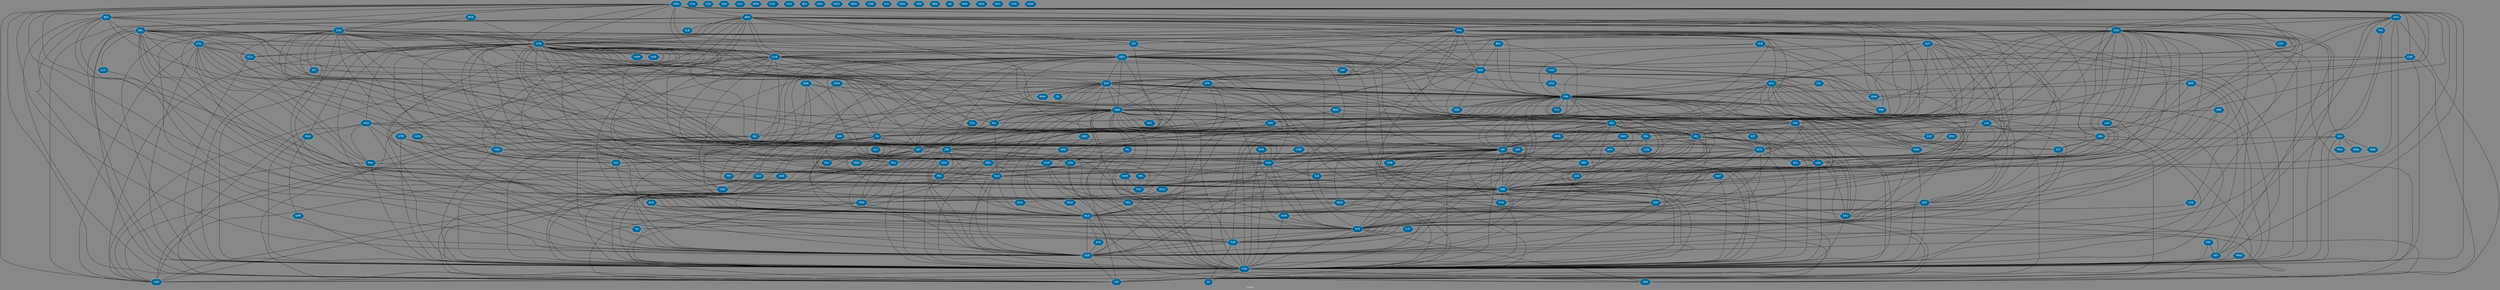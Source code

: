 // Countries together in item graph
graph {
	graph [bgcolor="#888888" fontcolor=white fontsize=12 label="Graph" outputorder=edgesfirst overlap=prism]
	node [color=white fillcolor="#006699" fontcolor=white fontname=Helvetica shape=hexagon style=filled]
	edge [arrowhead=open color=black fontcolor=white fontname=Courier fontsize=12]
		MYS [label=MYS]
		UKR [label=UKR]
		ISR [label=ISR]
		PSE [label=PSE]
		USA [label=USA]
		CHN [label=CHN]
		DEU [label=DEU]
		FRA [label=FRA]
		SGP [label=SGP]
		AUS [label=AUS]
		RUS [label=RUS]
		GEO [label=GEO]
		IRQ [label=IRQ]
		SYR [label=SYR]
		BRA [label=BRA]
		HKG [label=HKG]
		NGA [label=NGA]
		IDN [label=IDN]
		AFG [label=AFG]
		JPN [label=JPN]
		PAK [label=PAK]
		EGY [label=EGY]
		NLD [label=NLD]
		VAT [label=VAT]
		KOR [label=KOR]
		CAN [label=CAN]
		THA [label=THA]
		CUB [label=CUB]
		SLE [label=SLE]
		SVN [label=SVN]
		ZAF [label=ZAF]
		POL [label=POL]
		CYP [label=CYP]
		KWT [label=KWT]
		TUR [label=TUR]
		TWN [label=TWN]
		MLI [label=MLI]
		ALB [label=ALB]
		NIC [label=NIC]
		CRI [label=CRI]
		GBR [label=GBR]
		MAR [label=MAR]
		GRC [label=GRC]
		LBY [label=LBY]
		YEM [label=YEM]
		SAU [label=SAU]
		UGA [label=UGA]
		SDN [label=SDN]
		IRN [label=IRN]
		MAC [label=MAC]
		SOM [label=SOM]
		MEX [label=MEX]
		PER [label=PER]
		LBR [label=LBR]
		LBN [label=LBN]
		ARG [label=ARG]
		LKA [label=LKA]
		HND [label=HND]
		ESP [label=ESP]
		QAT [label=QAT]
		BEL [label=BEL]
		DZA [label=DZA]
		JAM [label=JAM]
		COL [label=COL]
		PAN [label=PAN]
		VEN [label=VEN]
		KHM [label=KHM]
		TUN [label=TUN]
		CHL [label=CHL]
		KEN [label=KEN]
		IND [label=IND]
		GTM [label=GTM]
		MMR [label=MMR]
		ITA [label=ITA]
		BFA [label=BFA]
		MLT [label=MLT]
		BGR [label=BGR]
		AZE [label=AZE]
		AUT [label=AUT]
		NOR [label=NOR]
		SEN [label=SEN]
		SLV [label=SLV]
		IRL [label=IRL]
		CMR [label=CMR]
		COG [label=COG]
		PRK [label=PRK]
		ECU [label=ECU]
		CZE [label=CZE]
		ROU [label=ROU]
		TZA [label=TZA]
		XK [label=XK]
		PHL [label=PHL]
		GIN [label=GIN]
		PNG [label=PNG]
		KAZ [label=KAZ]
		SSD [label=SSD]
		BOL [label=BOL]
		MDV [label=MDV]
		URY [label=URY]
		ETH [label=ETH]
		BRN [label=BRN]
		SWE [label=SWE]
		BIH [label=BIH]
		ISL [label=ISL]
		JOR [label=JOR]
		HUN [label=HUN]
		BHR [label=BHR]
		CAF [label=CAF]
		CHE [label=CHE]
		ARE [label=ARE]
		GHA [label=GHA]
		SVK [label=SVK]
		BGD [label=BGD]
		HTI [label=HTI]
		GNQ [label=GNQ]
		SYC [label=SYC]
		NZL [label=NZL]
		NPL [label=NPL]
		MCO [label=MCO]
		BLR [label=BLR]
		CIV [label=CIV]
		"CXR " [label="CXR "]
		PRT [label=PRT]
		VNM [label=VNM]
		SRB [label=SRB]
		KGZ [label=KGZ]
		DNK [label=DNK]
		PRY [label=PRY]
		NER [label=NER]
		RWA [label=RWA]
		LTU [label=LTU]
		BDI [label=BDI]
		MKD [label=MKD]
		NRU [label=NRU]
		ESH [label=ESH]
		MNG [label=MNG]
		GAB [label=GAB]
		FIN [label=FIN]
		"CCK " [label="CCK "]
		COD [label=COD]
		BHS [label=BHS]
		TCD [label=TCD]
		MOZ [label=MOZ]
		LUX [label=LUX]
		MDG [label=MDG]
		ZWE [label=ZWE]
		FLK [label=FLK]
		DOM [label=DOM]
		HRV [label=HRV]
		ZMB [label=ZMB]
		SWZ [label=SWZ]
		UZB [label=UZB]
		MDA [label=MDA]
		TKM [label=TKM]
		BEN [label=BEN]
		LIE [label=LIE]
		MWI [label=MWI]
		LAO [label=LAO]
		SLB [label=SLB]
		EST [label=EST]
		DMA [label=DMA]
		GRD [label=GRD]
		TJK [label=TJK]
		GUY [label=GUY]
		SMR [label=SMR]
		COK [label=COK]
		NAM [label=NAM]
		GNB [label=GNB]
			IRL -- UKR [weight=1]
			DEU -- ITA [weight=11]
			COL -- ECU [weight=2]
			IDN -- MYS [weight=5]
			FRA -- NLD [weight=1]
			IND -- PSE [weight=1]
			USA -- VAT [weight=8]
			CHN -- NPL [weight=13]
			FRA -- IRN [weight=9]
			CAN -- MLI [weight=3]
			IND -- SAU [weight=1]
			ARG -- USA [weight=11]
			ISR -- TUR [weight=39]
			MAC -- SMR [weight=1]
			BEL -- ECU [weight=1]
			IND -- JPN [weight=2]
			ESP -- RWA [weight=1]
			AUS -- "CCK " [weight=4]
			JAM -- NGA [weight=1]
			BFA -- DZA [weight=12]
			CHL -- NIC [weight=1]
			TWN -- VAT [weight=1]
			LAO -- MMR [weight=1]
			CAN -- PSE [weight=1]
			ISR -- PER [weight=2]
			CHN -- GHA [weight=1]
			CHE -- USA [weight=1]
			ISR -- NLD [weight=2]
			JPN -- PHL [weight=2]
			AUS -- JPN [weight=16]
			AUT -- ISR [weight=4]
			PSE -- ROU [weight=2]
			CUB -- MYS [weight=4]
			CHN -- PRK [weight=16]
			LBY -- USA [weight=25]
			ESP -- MLT [weight=1]
			ARG -- DEU [weight=12]
			BEL -- PSE [weight=3]
			HUN -- ISR [weight=1]
			ISR -- SDN [weight=1]
			USA -- YEM [weight=2]
			JPN -- TWN [weight=1]
			ARG -- URY [weight=1]
			LAO -- THA [weight=1]
			CHN -- SDN [weight=1]
			AUS -- ISR [weight=3]
			MEX -- PRK [weight=3]
			ISR -- VEN [weight=4]
			FIN -- USA [weight=1]
			DOM -- NIC [weight=1]
			CHL -- PSE [weight=4]
			CAN -- SLV [weight=1]
			ISR -- QAT [weight=3]
			KOR -- PRK [weight=32]
			NGA -- USA [weight=7]
			KOR -- USA [weight=2]
			ISR -- SLV [weight=2]
			AUT -- IRQ [weight=1]
			EGY -- PSE [weight=146]
			CHN -- IRQ [weight=8]
			MYS -- NZL [weight=8]
			FRA -- LBY [weight=19]
			ARG -- IRN [weight=2]
			CHN -- IND [weight=17]
			CUB -- ESP [weight=1]
			LKA -- ZAF [weight=8]
			AUS -- IRQ [weight=3]
			KHM -- USA [weight=3]
			DZA -- MAR [weight=1]
			NLD -- UKR [weight=68]
			CAN -- CHN [weight=7]
			FRA -- SAU [weight=1]
			CHE -- DZA [weight=2]
			DZA -- PSE [weight=2]
			GBR -- IND [weight=4]
			CHN -- JPN [weight=46]
			MCO -- POL [weight=1]
			ARG -- FRA [weight=3]
			LBN -- SYR [weight=19]
			ESP -- MYS [weight=1]
			BGD -- IND [weight=2]
			CHN -- FRA [weight=1]
			GRC -- UKR [weight=1]
			BIH -- MKD [weight=1]
			DNK -- SYR [weight=2]
			AFG -- YEM [weight=1]
			PHL -- TWN [weight=5]
			SGP -- USA [weight=2]
			LKA -- VAT [weight=2]
			BOL -- VAT [weight=7]
			PSE -- QAT [weight=20]
			KEN -- USA [weight=1]
			CHL -- VAT [weight=5]
			GEO -- RUS [weight=2]
			AUS -- GBR [weight=7]
			BRA -- UKR [weight=4]
			IRN -- RUS [weight=8]
			LBY -- VEN [weight=1]
			IND -- ITA [weight=2]
			ARE -- QAT [weight=1]
			IND -- NGA [weight=2]
			BRA -- LBY [weight=1]
			CHL -- DEU [weight=1]
			MEX -- PSE [weight=2]
			MLI -- TWN [weight=1]
			BOL -- CHN [weight=1]
			ALB -- MKD [weight=3]
			BEL -- COL [weight=2]
			IRL -- LBN [weight=1]
			BGR -- FRA [weight=1]
			HTI -- USA [weight=2]
			ALB -- DEU [weight=1]
			CHN -- ITA [weight=1]
			NLD -- USA [weight=6]
			FRA -- SYR [weight=3]
			CRI -- MEX [weight=1]
			MEX -- USA [weight=32]
			CAN -- CUB [weight=4]
			IRQ -- PSE [weight=1]
			CAN -- FRA [weight=1]
			SOM -- USA [weight=4]
			BGR -- USA [weight=1]
			FRA -- TWN [weight=5]
			FRA -- RUS [weight=50]
			SWE -- UGA [weight=1]
			HTI -- IRQ [weight=1]
			BRA -- NLD [weight=5]
			POL -- RUS [weight=11]
			MEX -- VAT [weight=3]
			AUS -- MDV [weight=1]
			BFA -- MLI [weight=2]
			DNK -- SDN [weight=2]
			GBR -- USA [weight=33]
			GIN -- LBR [weight=3]
			ESP -- ISL [weight=1]
			CHN -- GAB [weight=1]
			AUS -- UKR [weight=35]
			SYR -- USA [weight=27]
			ISR -- JOR [weight=6]
			COL -- ISR [weight=1]
			CUB -- FRA [weight=1]
			SLV -- TWN [weight=1]
			ITA -- LBY [weight=6]
			ISR -- SYR [weight=3]
			LBY -- PHL [weight=1]
			COG -- USA [weight=1]
			DNK -- GBR [weight=1]
			IRQ -- USA [weight=61]
			CHE -- VAT [weight=1]
			HKG -- MAC [weight=2]
			FRA -- IRQ [weight=17]
			AUS -- IDN [weight=1]
			TWN -- UKR [weight=2]
			RUS -- SVK [weight=1]
			LBN -- PRK [weight=3]
			GTM -- HND [weight=2]
			BRA -- COL [weight=3]
			ARG -- GBR [weight=2]
			IRL -- USA [weight=3]
			AUS -- LAO [weight=1]
			BGD -- GRC [weight=1]
			PSE -- SYR [weight=4]
			AUS -- RUS [weight=30]
			CRI -- CUB [weight=1]
			MMR -- THA [weight=3]
			JPN -- UKR [weight=3]
			ETH -- FRA [weight=1]
			AUS -- PHL [weight=5]
			BIH -- LBY [weight=3]
			ISR -- NOR [weight=1]
			USA -- VEN [weight=23]
			AUT -- USA [weight=1]
			BRA -- PSE [weight=3]
			CAN -- SOM [weight=1]
			DOM -- FRA [weight=1]
			ETH -- GBR [weight=2]
			COL -- USA [weight=4]
			CHN -- MYS [weight=4]
			BEL -- LUX [weight=1]
			HKG -- TUR [weight=2]
			BHR -- USA [weight=6]
			EGY -- TUR [weight=8]
			IND -- NPL [weight=9]
			BRA -- DEU [weight=23]
			FRA -- SDN [weight=1]
			CHN -- TZA [weight=1]
			CUB -- MEX [weight=2]
			IND -- PER [weight=1]
			DEU -- JPN [weight=1]
			DEU -- MEX [weight=2]
			ESP -- PRT [weight=2]
			CAN -- USA [weight=9]
			AFG -- PSE [weight=1]
			BRA -- RUS [weight=6]
			GBR -- YEM [weight=7]
			BOL -- MMR [weight=1]
			URY -- USA [weight=10]
			CHN -- TUR [weight=1]
			CHN -- THA [weight=5]
			SLE -- USA [weight=1]
			GBR -- MLI [weight=1]
			ARG -- CUB [weight=1]
			FRA -- MAR [weight=4]
			KWT -- USA [weight=1]
			FRA -- IND [weight=1]
			PHL -- USA [weight=2]
			CHL -- CUB [weight=1]
			CAN -- RUS [weight=7]
			DOM -- ITA [weight=1]
			CAN -- DZA [weight=3]
			DNK -- SSD [weight=2]
			SMR -- USA [weight=1]
			CAN -- SYR [weight=3]
			SSD -- UGA [weight=1]
			CHN -- MDV [weight=1]
			ITA -- MLT [weight=1]
			ITA -- UKR [weight=4]
			BIH -- NLD [weight=1]
			NIC -- VEN [weight=1]
			TUR -- USA [weight=10]
			FRA -- MLI [weight=42]
			LBY -- TUR [weight=7]
			JPN -- NGA [weight=1]
			DEU -- ESP [weight=1]
			EGY -- MAR [weight=1]
			EGY -- FRA [weight=4]
			COL -- RUS [weight=2]
			NOR -- USA [weight=1]
			ARG -- VEN [weight=1]
			AUS -- KEN [weight=1]
			MLI -- UKR [weight=1]
			BRA -- CRI [weight=1]
			CUB -- RUS [weight=41]
			PSE -- VEN [weight=4]
			CHL -- PER [weight=5]
			BEL -- USA [weight=2]
			AFG -- FIN [weight=5]
			COL -- CUB [weight=2]
			EGY -- QAT [weight=4]
			JPN -- THA [weight=1]
			AUS -- USA [weight=7]
			BRA -- SLB [weight=1]
			GHA -- USA [weight=4]
			AUT -- SYR [weight=1]
			LBY -- UKR [weight=2]
			EGY -- ISR [weight=96]
			PAN -- PRK [weight=5]
			NGA -- PRT [weight=1]
			GBR -- HKG [weight=11]
			DEU -- LBY [weight=1]
			GBR -- LBY [weight=14]
			IRQ -- RUS [weight=4]
			JPN -- PRK [weight=29]
			BLR -- UKR [weight=6]
			GBR -- SLE [weight=1]
			SYC -- UKR [weight=4]
			GIN -- SLE [weight=3]
			CHL -- HND [weight=2]
			FRA -- SYC [weight=2]
			CUB -- MLI [weight=1]
			IRQ -- SAU [weight=31]
			IRQ -- SYR [weight=37]
			DEU -- VAT [weight=2]
			NPL -- THA [weight=4]
			ISR -- USA [weight=197]
			CHN -- PSE [weight=5]
			GBR -- RUS [weight=86]
			KEN -- SOM [weight=5]
			MYS -- UKR [weight=287]
			CHL -- USA [weight=5]
			BEL -- GBR [weight=2]
			DZA -- MLI [weight=38]
			POL -- USA [weight=23]
			IND -- UKR [weight=1]
			BOL -- USA [weight=3]
			GBR -- SYR [weight=25]
			GEO -- JAM [weight=2]
			GIN -- PNG [weight=5]
			BGR -- RUS [weight=2]
			ISR -- PSE [weight=2891]
			HND -- USA [weight=11]
			IND -- PAK [weight=6]
			AUS -- DEU [weight=1]
			GBR -- NGA [weight=2]
			CHN -- KEN [weight=1]
			EGY -- JOR [weight=1]
			BGR -- LBN [weight=1]
			ESP -- MLI [weight=2]
			IRN -- MYS [weight=1]
			BOL -- PSE [weight=9]
			ESP -- FRA [weight=4]
			NLD -- RUS [weight=40]
			KWT -- PSE [weight=2]
			TUR -- UKR [weight=1]
			BOL -- ISR [weight=10]
			BFA -- FRA [weight=1]
			ARG -- CHL [weight=2]
			CHN -- MMR [weight=4]
			AFG -- AUS [weight=8]
			CUB -- PRK [weight=2]
			AUS -- ETH [weight=1]
			COL -- PAN [weight=2]
			LBY -- MLT [weight=5]
			CHN -- SSD [weight=1]
			CIV -- FRA [weight=3]
			CAN -- TJK [weight=1]
			IRQ -- NGA [weight=1]
			QAT -- TUR [weight=5]
			JPN -- MEX [weight=2]
			CHN -- SGP [weight=1]
			ITA -- SDN [weight=19]
			FRA -- NGA [weight=1]
			GTM -- USA [weight=1]
			BOL -- RUS [weight=1]
			KEN -- RUS [weight=3]
			FRA -- LBN [weight=2]
			GBR -- PRK [weight=3]
			DEU -- NGA [weight=1]
			FRA -- MYS [weight=6]
			FRA -- SRB [weight=1]
			LKA -- USA [weight=1]
			ARG -- GHA [weight=1]
			JOR -- PSE [weight=3]
			SDN -- USA [weight=3]
			ISR -- RUS [weight=2]
			ARG -- CHE [weight=4]
			ESP -- ITA [weight=2]
			DEU -- VEN [weight=2]
			HKG -- NIC [weight=2]
			BRA -- FRA [weight=1]
			PSE -- TUR [weight=20]
			CAN -- ISR [weight=5]
			CAN -- MYS [weight=1]
			BEL -- NLD [weight=1]
			AUS -- POL [weight=1]
			ESP -- LBY [weight=11]
			CHN -- MLT [weight=2]
			IRQ -- TUR [weight=21]
			ARG -- BRA [weight=13]
			JPN -- KOR [weight=9]
			FRA -- VAT [weight=8]
			AUS -- SYR [weight=5]
			CAN -- DEU [weight=2]
			GBR -- NLD [weight=4]
			CHL -- SLV [weight=1]
			BEL -- SYR [weight=1]
			MDA -- RUS [weight=2]
			LKA -- PHL [weight=2]
			IND -- IRQ [weight=38]
			SSD -- USA [weight=2]
			BEL -- DZA [weight=5]
			FRA -- QAT [weight=1]
			KOR -- UKR [weight=1]
			BEL -- RUS [weight=2]
			BRA -- MYS [weight=1]
			NIC -- PAN [weight=4]
			ISR -- MDV [weight=1]
			PSE -- SGP [weight=2]
			CUB -- USA [weight=16]
			ROU -- RUS [weight=1]
			PAN -- USA [weight=1]
			CHN -- VEN [weight=14]
			LBR -- SLE [weight=8]
			COD -- COG [weight=2]
			NGA -- SYR [weight=1]
			COL -- HND [weight=1]
			ISR -- MEX [weight=2]
			FRA -- UKR [weight=30]
			COG -- FRA [weight=1]
			PER -- PSE [weight=1]
			DEU -- DZA [weight=2]
			SYR -- URY [weight=1]
			AUS -- ZAF [weight=7]
			AUS -- NLD [weight=18]
			CRI -- NIC [weight=1]
			PSE -- SAU [weight=3]
			CHN -- HKG [weight=32]
			HKG -- USA [weight=5]
			FRA -- IDN [weight=2]
			ALB -- SRB [weight=1]
			SYR -- TUR [weight=11]
			CHN -- MAC [weight=7]
			NGA -- UKR [weight=1]
			GRC -- LBY [weight=3]
			ARG -- BOL [weight=2]
			ITA -- LTU [weight=1]
			CAN -- HUN [weight=1]
			SAU -- YEM [weight=7]
			ESP -- PSE [weight=9]
			MNG -- USA [weight=2]
			NLD -- PSE [weight=1]
			CUB -- UKR [weight=7]
			GBR -- ROU [weight=1]
			MLI -- NLD [weight=1]
			ESH -- MAR [weight=5]
			DEU -- GBR [weight=18]
			BRA -- USA [weight=9]
			NGA -- NOR [weight=1]
			ARG -- VAT [weight=8]
			CAN -- TUN [weight=1]
			CHN -- DEU [weight=20]
			BHR -- SYR [weight=1]
			DEU -- ROU [weight=1]
			LBR -- USA [weight=9]
			FRA -- JOR [weight=1]
			AUS -- LBN [weight=2]
			CHN -- ISR [weight=5]
			CAN -- JPN [weight=1]
			CHN -- ZAF [weight=1]
			JOR -- SYR [weight=11]
			CHN -- UGA [weight=2]
			ETH -- SDN [weight=1]
			CUB -- IRN [weight=1]
			BFA -- CUB [weight=1]
			PRK -- USA [weight=17]
			HKG -- PAN [weight=1]
			ARG -- CHN [weight=20]
			ARG -- CAN [weight=1]
			TUR -- XK [weight=1]
			CAF -- UGA [weight=1]
			AUT -- RUS [weight=1]
			AUS -- EGY [weight=3]
			BEL -- MLI [weight=2]
			BRA -- VAT [weight=1]
			BOL -- COL [weight=4]
			DEU -- PHL [weight=1]
			QAT -- USA [weight=2]
			BRA -- ECU [weight=1]
			FRA -- NER [weight=1]
			IND -- USA [weight=32]
			IRN -- SDN [weight=1]
			CAF -- COG [weight=4]
			CHN -- TWN [weight=9]
			ISR -- VAT [weight=4]
			ARG -- PSE [weight=4]
			CAN -- ESP [weight=1]
			DZA -- FRA [weight=40]
			CHN -- VNM [weight=6]
			RUS -- TUR [weight=1]
			EGY -- USA [weight=9]
			EST -- MYS [weight=1]
			CHL -- CHN [weight=3]
			LBY -- MKD [weight=1]
			GBR -- IRL [weight=3]
			CAN -- LBY [weight=3]
			BEL -- ITA [weight=2]
			HND -- MEX [weight=1]
			PRY -- URY [weight=1]
			FRA -- GRC [weight=1]
			IRN -- PSE [weight=31]
			IDN -- SYC [weight=1]
			CUB -- HND [weight=1]
			TUN -- USA [weight=3]
			FIN -- UKR [weight=2]
			IND -- ISR [weight=1]
			SGP -- UKR [weight=1]
			MYS -- NGA [weight=1]
			FRA -- USA [weight=23]
			CIV -- GHA [weight=1]
			JAM -- USA [weight=1]
			ESP -- SYR [weight=1]
			FRA -- GBR [weight=25]
			IRN -- IRQ [weight=30]
			AUT -- PSE [weight=1]
			SWE -- SYR [weight=1]
			BHR -- NGA [weight=1]
			ARG -- BEL [weight=2]
			IRQ -- UKR [weight=2]
			BHS -- CAN [weight=1]
			GBR -- TWN [weight=1]
			MEX -- POL [weight=1]
			IND -- THA [weight=1]
			ESP -- VEN [weight=1]
			TWN -- USA [weight=1]
			KHM -- THA [weight=4]
			LUX -- SYR [weight=1]
			DEU -- NLD [weight=1]
			BOL -- UKR [weight=2]
			GIN -- GNB [weight=1]
			CHL -- KOR [weight=1]
			IRQ -- JOR [weight=4]
			CHN -- PHL [weight=22]
			ARG -- ISR [weight=5]
			CAN -- PAN [weight=1]
			RUS -- UKR [weight=789]
			ITA -- USA [weight=7]
			DZA -- NGA [weight=2]
			GTM -- MEX [weight=33]
			IRN -- USA [weight=44]
			FRA -- PSE [weight=109]
			GBR -- POL [weight=3]
			QAT -- SAU [weight=4]
			IRQ -- JPN [weight=1]
			NGA -- THA [weight=1]
			DZA -- TUN [weight=5]
			BRA -- SYC [weight=1]
			ESP -- USA [weight=3]
			CHN -- KOR [weight=38]
			DEU -- SRB [weight=1]
			BEL -- UKR [weight=17]
			DEU -- MYS [weight=7]
			PAN -- VEN [weight=4]
			AFG -- UKR [weight=3]
			DEU -- UKR [weight=62]
			PSE -- RUS [weight=2]
			EGY -- SAU [weight=1]
			ISR -- SGP [weight=1]
			IND -- MMR [weight=2]
			GRD -- KEN [weight=1]
			MAR -- USA [weight=1]
			CHN -- LBR [weight=1]
			DEU -- SGP [weight=1]
			GIN -- GNQ [weight=1]
			CAN -- UKR [weight=4]
			SYR -- YEM [weight=2]
			GBR -- TZA [weight=1]
			GBR -- ITA [weight=4]
			HND -- SLV [weight=1]
			CHL -- CRI [weight=1]
			CHL -- DZA [weight=3]
			ESP -- SOM [weight=1]
			GBR -- HRV [weight=1]
			DEU -- TUR [weight=2]
			ISR -- ZMB [weight=1]
			FRA -- TCD [weight=1]
			BRA -- GHA [weight=2]
			KOR -- RUS [weight=2]
			RUS -- USA [weight=369]
			LBN -- USA [weight=3]
			PRK -- PSE [weight=4]
			ESP -- NIC [weight=1]
			FRA -- ITA [weight=11]
			DNK -- FRA [weight=1]
			BRA -- VEN [weight=1]
			FRA -- ISR [weight=59]
			BRA -- CHN [weight=31]
			FRA -- ZAF [weight=1]
			AUS -- CHN [weight=18]
			DZA -- EGY [weight=2]
			CHN -- PAK [weight=1]
			NGA -- SLE [weight=1]
			SDN -- VAT [weight=15]
			IRQ -- VAT [weight=7]
			ETH -- YEM [weight=1]
			CHE -- FRA [weight=6]
			BRA -- IND [weight=4]
			ITA -- SWE [weight=1]
			PSE -- TUN [weight=1]
			COL -- ESP [weight=8]
			GBR -- IRN [weight=8]
			BRA -- CUB [weight=2]
			EGY -- IRQ [weight=2]
			PHL -- VAT [weight=2]
			GRC -- PSE [weight=1]
			AUS -- VAT [weight=1]
			DZA -- NER [weight=2]
			BHS -- CHN [weight=1]
			CUB -- NIC [weight=2]
			LBY -- TUN [weight=9]
			CYP -- TUR [weight=2]
			DEU -- PSE [weight=9]
			GBR -- KEN [weight=2]
			IRQ -- ISR [weight=3]
			MYS -- RUS [weight=114]
			EGY -- TUN [weight=2]
			IRQ -- LBN [weight=3]
			ISR -- POL [weight=3]
			NIC -- USA [weight=3]
			AFG -- USA [weight=36]
			ARG -- RUS [weight=10]
			HKG -- JPN [weight=1]
			MYS -- SYR [weight=10]
			ISR -- UKR [weight=1]
			AFG -- CZE [weight=2]
			PSE -- VAT [weight=10]
			DZA -- ESP [weight=4]
			IRN -- ISR [weight=33]
			CHN -- ETH [weight=1]
			CHL -- URY [weight=2]
			GBR -- PSE [weight=25]
			CHL -- ISR [weight=6]
			AUT -- DEU [weight=3]
			SDN -- SSD [weight=37]
			DZA -- QAT [weight=1]
			COL -- JPN [weight=2]
			AUS -- GIN [weight=1]
			AUT -- IRN [weight=18]
			CHL -- JPN [weight=1]
			PSE -- TWN [weight=1]
			ISR -- TUN [weight=1]
			GBR -- THA [weight=1]
			AFG -- SYC [weight=1]
			DEU -- SYR [weight=1]
			GBR -- JPN [weight=1]
			ECU -- USA [weight=1]
			CHN -- GRC [weight=1]
			MYS -- USA [weight=65]
			BEL -- ISR [weight=3]
			PAK -- UZB [weight=1]
			DEU -- RUS [weight=92]
			JPN -- USA [weight=26]
			BRA -- MEX [weight=2]
			CHN -- USA [weight=137]
			KEN -- NGA [weight=1]
			ESP -- NGA [weight=1]
			CHN -- GBR [weight=22]
			BEL -- POL [weight=1]
			RUS -- SYR [weight=1]
			BLR -- RUS [weight=5]
			HKG -- VAT [weight=2]
			CHL -- IRQ [weight=1]
			UGA -- USA [weight=5]
			GIN -- USA [weight=1]
			BRA -- DZA [weight=1]
			NOR -- SYR [weight=4]
			MAC -- USA [weight=1]
			GBR -- ISR [weight=11]
			NGA -- NLD [weight=1]
			COL -- VEN [weight=5]
			ITA -- VAT [weight=9]
			BEL -- DEU [weight=1]
			AUT -- SRB [weight=2]
			CHL -- ESP [weight=2]
			ISR -- LBN [weight=35]
			DEU -- IRQ [weight=1]
			LBN -- PSE [weight=9]
			UKR -- USA [weight=174]
			PSE -- USA [weight=190]
			MAR -- SYR [weight=2]
			GTM -- SLV [weight=2]
			GEO -- USA [weight=1]
			CAN -- HTI [weight=3]
			MYS -- PSE [weight=2]
			AUS -- TWN [weight=1]
			IDN -- SGP [weight=4]
			AFG -- FRA [weight=1]
			COL -- MEX [weight=1]
			BRA -- PRT [weight=1]
			GBR -- IRQ [weight=1]
			SGP -- SYR [weight=2]
			CHN -- CUB [weight=29]
			BRA -- URY [weight=3]
			MDV -- RUS [weight=2]
			CMR -- NGA [weight=3]
			ARE -- IND [weight=1]
			GRC -- RUS [weight=6]
			DEU -- FRA [weight=37]
			CUB -- DZA [weight=4]
			ITA -- RUS [weight=7]
			BRA -- ISR [weight=4]
			CAN -- EGY [weight=2]
			PAK -- USA [weight=14]
			UKR -- VAT [weight=3]
			CHN -- LBY [weight=8]
			ITA -- SYR [weight=17]
			BRA -- CHL [weight=1]
			BRA -- QAT [weight=1]
			USA -- XK [weight=1]
			MEX -- NPL [weight=2]
			AUS -- NZL [weight=2]
			SYR -- UKR [weight=8]
			DZA -- LBY [weight=1]
			ETH -- SSD [weight=1]
			ALB -- FRA [weight=1]
			AUS -- LKA [weight=53]
			CHN -- UKR [weight=7]
			MMR -- USA [weight=5]
			PSE -- UKR [weight=6]
			ECU -- ISR [weight=1]
			ARG -- UKR [weight=1]
			MDV -- USA [weight=2]
			NLD -- VEN [weight=2]
			ESP -- GBR [weight=7]
			CUB -- SDN [weight=1]
			EGY -- LBY [weight=15]
			IRQ -- MAR [weight=2]
			AUS -- MMR [weight=1]
			ARG -- NLD [weight=5]
			SDN -- UGA [weight=1]
			DEU -- ISR [weight=11]
			CHL -- SGP [weight=1]
			ITA -- PSE [weight=2]
			CUB -- VEN [weight=4]
			LBR -- NGA [weight=2]
			FRA -- JPN [weight=2]
			GRC -- ITA [weight=1]
			PRY -- VAT [weight=2]
			AUT -- FRA [weight=1]
			GBR -- NOR [weight=1]
			MYS -- NLD [weight=47]
			ITA -- JPN [weight=1]
			AFG -- CHN [weight=4]
			IDN -- USA [weight=6]
			CHL -- MYS [weight=1]
			ESP -- ISR [weight=6]
			RUS -- TJK [weight=1]
			HUN -- TUR [weight=1]
			AUS -- IND [weight=4]
			IND -- RUS [weight=2]
			GBR -- TUR [weight=2]
			BEL -- FRA [weight=2]
			SOM -- YEM [weight=2]
			BRA -- IDN [weight=1]
			ESP -- SLV [weight=6]
			CHL -- GBR [weight=3]
			MYS -- SGP [weight=3]
			GBR -- UKR [weight=17]
			CUB -- GHA [weight=1]
			CHN -- RUS [weight=13]
			CHN -- ECU [weight=1]
			SVK -- UKR [weight=3]
			JPN -- RUS [weight=12]
			DEU -- USA [weight=176]
			COL -- GTM [weight=1]
			HUN -- RUS [weight=1]
			AUS -- PSE [weight=4]
			LBN -- SAU [weight=1]
			ESP -- IRQ [weight=3]
			ESP -- MAR [weight=1]
			BOL -- CHL [weight=24]
			AUS -- ESP [weight=1]
			GBR -- MYS [weight=14]
			EGY -- IRN [weight=3]
			AFG -- PAK [weight=9]
			CZE -- RUS [weight=4]
			ARE -- SYR [weight=1]
			GBR -- LKA [weight=4]
			SAU -- USA [weight=3]
			IRN -- LBN [weight=1]
			LBY -- PSE [weight=2]
			AUS -- MYS [weight=25]
}